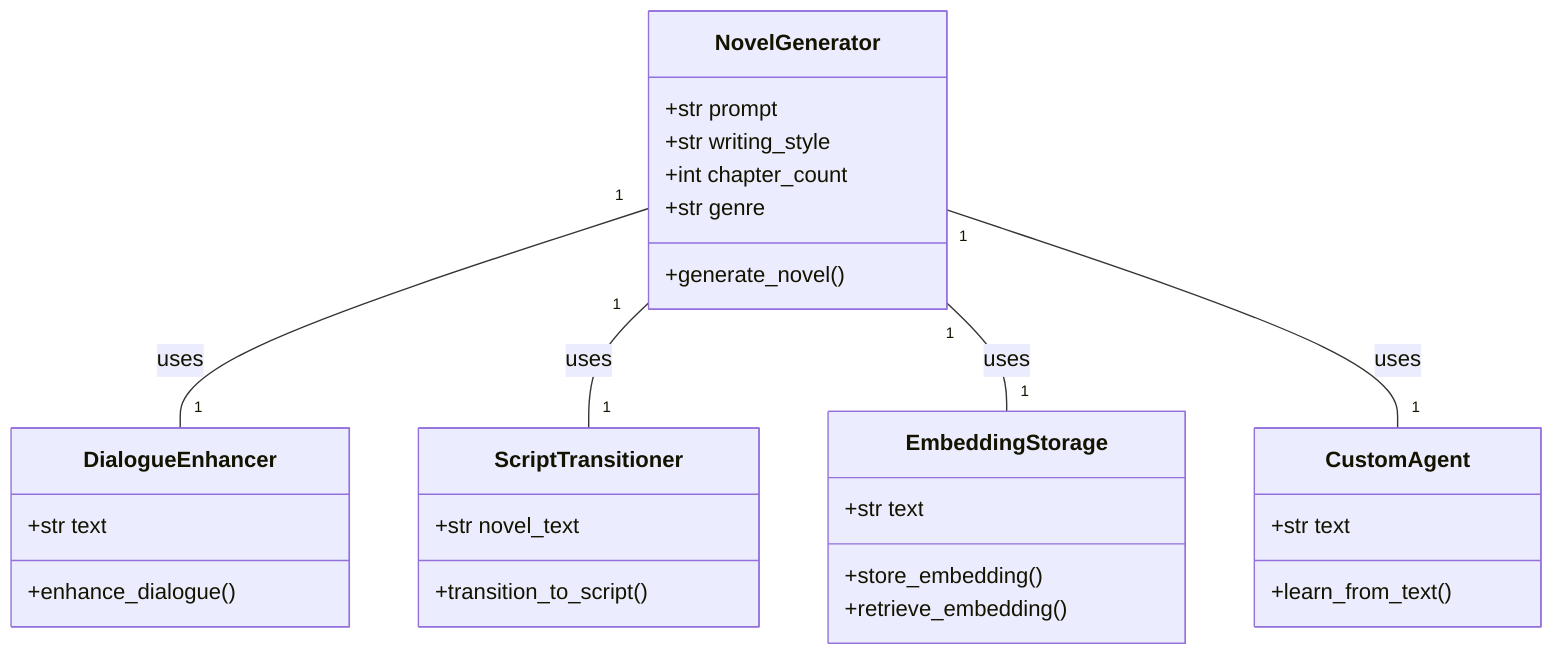 classDiagram
    class NovelGenerator{
        +str prompt
        +str writing_style
        +int chapter_count
        +str genre
        +generate_novel()
    }
    class DialogueEnhancer{
        +str text
        +enhance_dialogue()
    }
    class ScriptTransitioner{
        +str novel_text
        +transition_to_script()
    }
    class EmbeddingStorage{
        +str text
        +store_embedding()
        +retrieve_embedding()
    }
    class CustomAgent{
        +str text
        +learn_from_text()
    }
    NovelGenerator "1" -- "1" DialogueEnhancer: uses
    NovelGenerator "1" -- "1" ScriptTransitioner: uses
    NovelGenerator "1" -- "1" EmbeddingStorage: uses
    NovelGenerator "1" -- "1" CustomAgent: uses